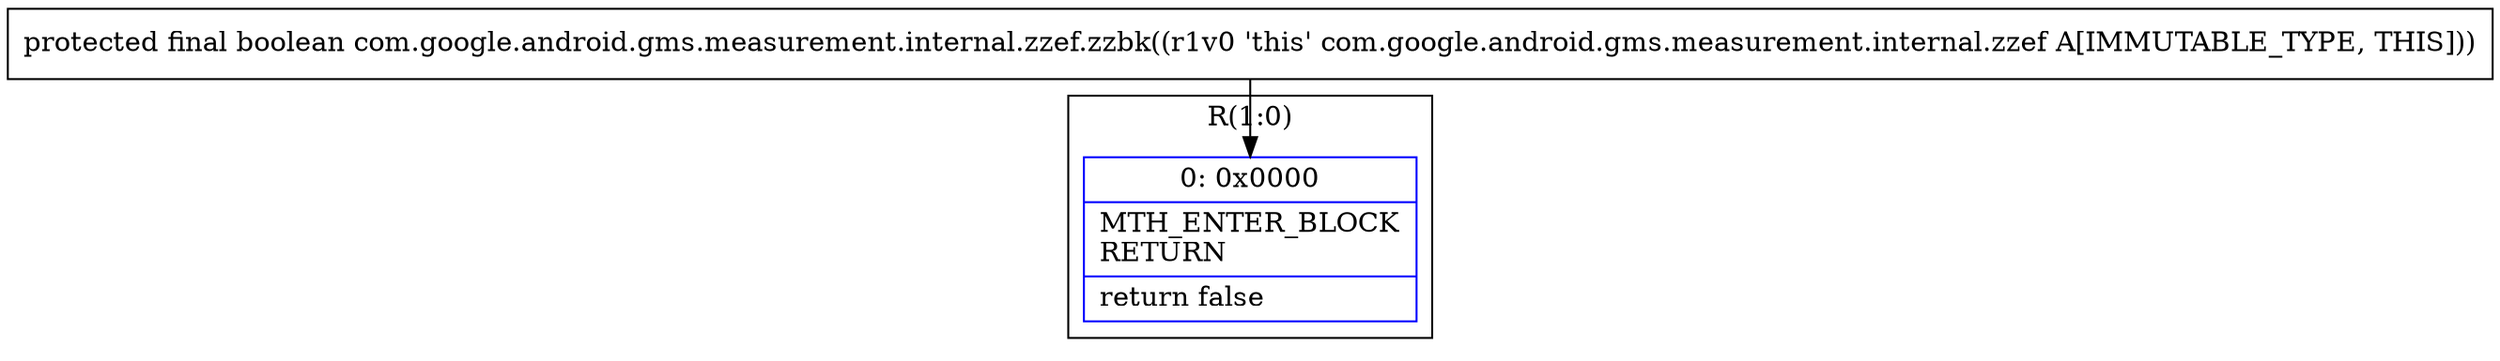 digraph "CFG forcom.google.android.gms.measurement.internal.zzef.zzbk()Z" {
subgraph cluster_Region_573134972 {
label = "R(1:0)";
node [shape=record,color=blue];
Node_0 [shape=record,label="{0\:\ 0x0000|MTH_ENTER_BLOCK\lRETURN\l|return false\l}"];
}
MethodNode[shape=record,label="{protected final boolean com.google.android.gms.measurement.internal.zzef.zzbk((r1v0 'this' com.google.android.gms.measurement.internal.zzef A[IMMUTABLE_TYPE, THIS])) }"];
MethodNode -> Node_0;
}

